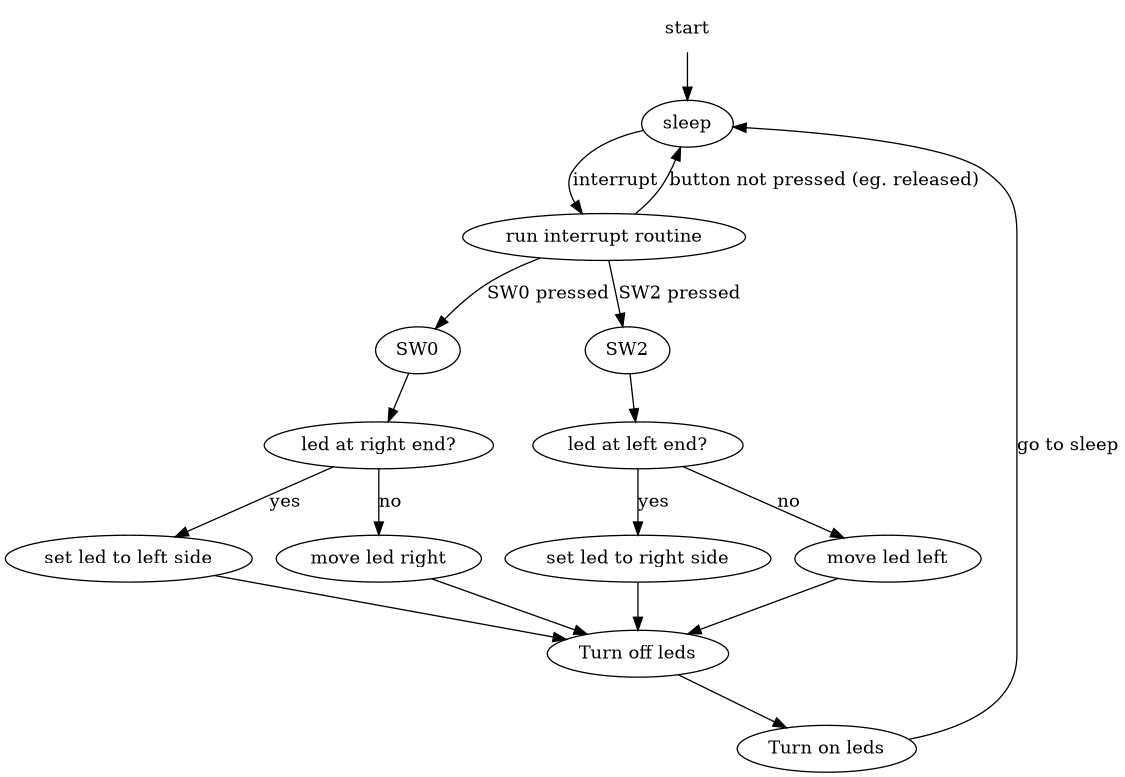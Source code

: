 digraph G {
	layout=dot
	
	rankdir=TB // direction, Left-to-Right, TB = top-bottom
	size="7.5,10"
	start [shape=plaintext] // no shape for this node, just text
	start -> S0 
	S0 [label="sleep"]
	
	S2 [label="run interrupt routine"]
	S0 -> S2 [label="interrupt"]
	S2 -> S0 [label="button not pressed (eg. released)"]
	
	S2 -> SW0 [label="SW0 pressed"]
	S2 -> SW2 [label="SW2 pressed"]
	
	S5 [label="led at right end?"]
	S6 [label="led at left end?"]
	SW0 -> S5
	SW2 -> S6

	S5 -> S7 [label="yes"]
	S6 -> S8 [label="yes"]

//	S11 [label="set leds to left side"]
//	S12 [label="set leds to right side"]
//	S7 -> S11
//	S8 -> S12
	S7 [label="set led to left side"]
	S8 [label="set led to right side"]

	
	S9 [label="move led right"]
	S10 [label="move led left"]
	S5 -> S9 [label="no"]
	S6 -> S10 [label="no"]


	S13 [label="Turn off leds"]
	S7  -> S13
	S8  -> S13
	S9  -> S13
	S10 -> S13
	
	S14 [label="Turn on leds"]
	S13 -> S14
	S14 -> S0 [label="go to sleep"]

//	S6 [peripheries=2]
//	S7 [peripheries=2]
	
}
